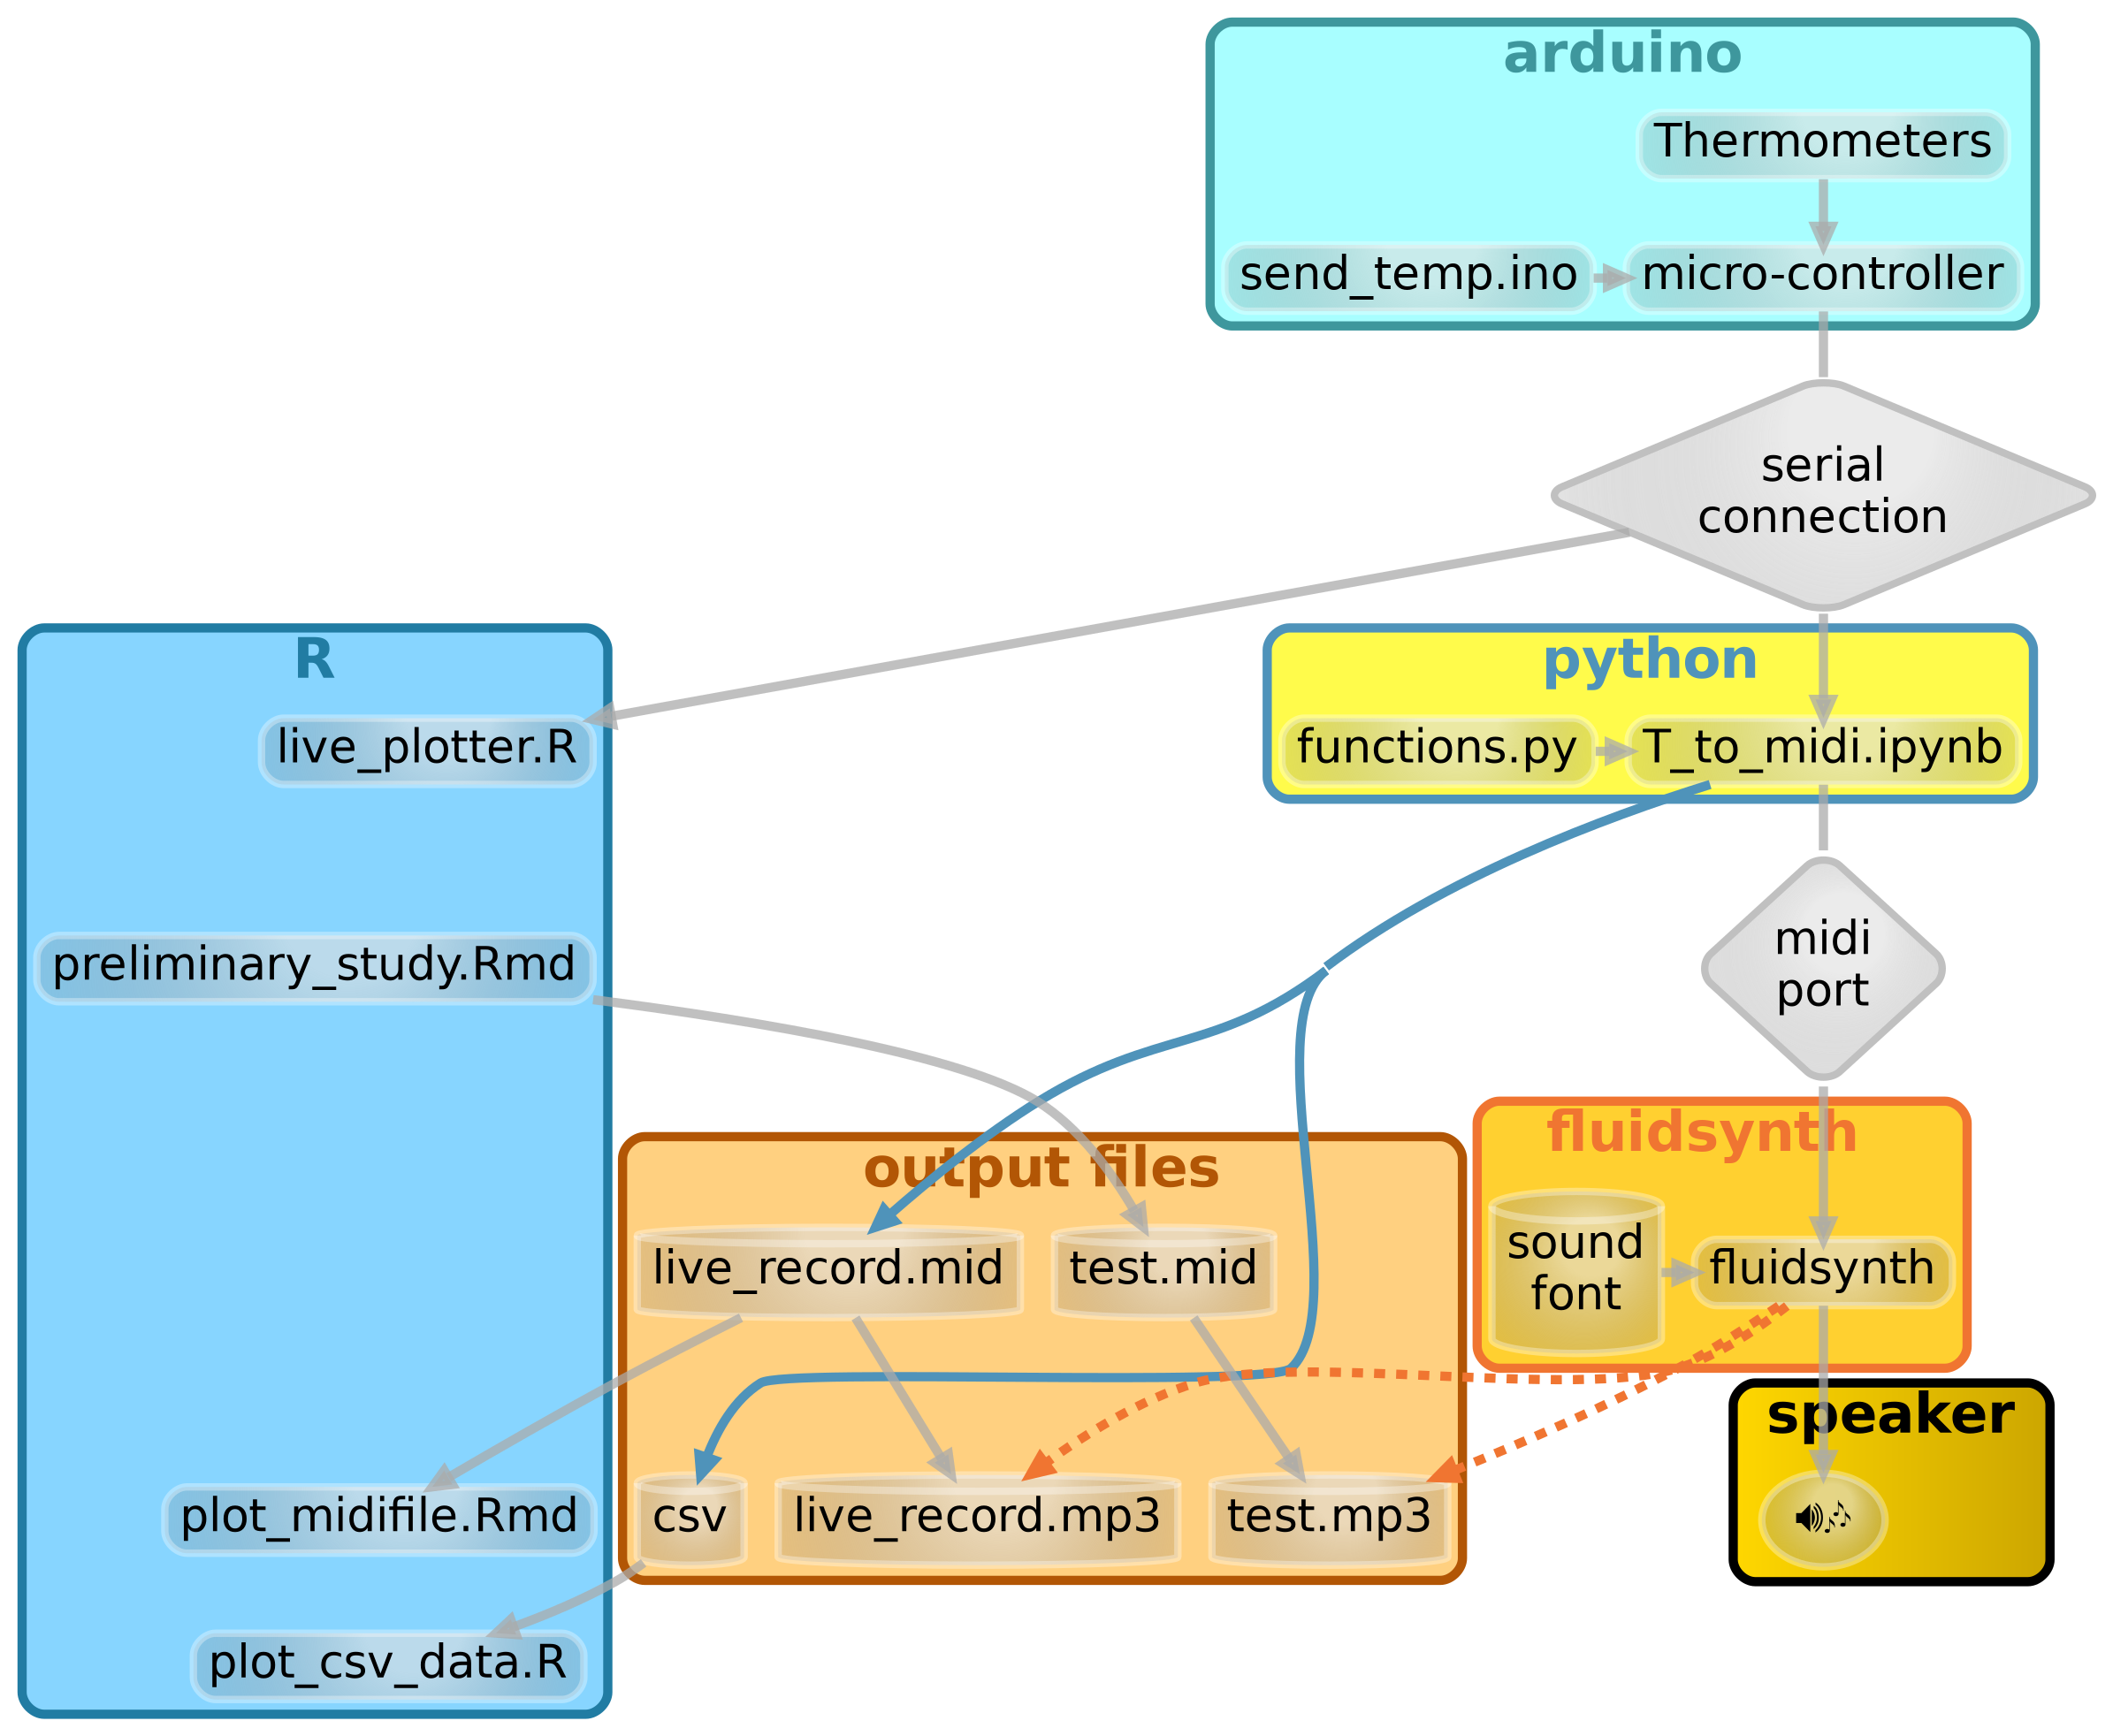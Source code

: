 #  do not edit by hand. This file is auto generated by when knitting work_flow.Rmd.
digraph workflow {
  ranksep=.5;
  graph [
    truecolor=true,
    # the last 2 "00" make it completely transparent here, 
    # thus all that comes before - I don"t care
    bgcolor="#ffffff00",
    fontname = "helvetica",
    #splines=ortho,
    concentrate=true
  ];
  node [
    fontname = "helvetica", 
    style = "rounded,filled,radial", 
    gradientangle=60, 
    fillcolor="#dddddd99:#7777772f", 
    # gradients dont work on observable...:
    # fillcolor="#dddddd99", 
    fontsize=25,
    penwidth=4, 
    color = "#ffffff55",
    
  ];
  edge [
    fontname = "helvetica", 
    penwidth=5, 
    color="#aaaaaabb"
  ];
  penwidth=5;
  style=rounded

  subgraph cluster_arduino {
    label = < <B>arduino</B> >;
    bgcolor = "#a8feff";
    color = "#3e979d";
    fontcolor = "#3e979d";
    fontsize = 30;
    Thermometers -> mc;
    sketch -> mc;
    Thermometers [shape=box];
    sketch [
      label = "send_temp.ino", 
      shape=box, 
      URL="https://gitlab.com/urswilke/chaos_machine_code/-/tree/master/arduino/send_temp/send_temp.ino", 
      tooltip = "arduino sketch to read multiple DS18B20 thermometers and then print the information to the serial connection"
    ];
    {rank=same; mc; sketch}
  }
  sc -> python [
    weight = 100, 
    tooltip = "setup serial connection in arduino",
    URL = "https://gitlab.com/urswilke/chaos_machine_code/-/tree/master/python/T_to_midi.ipynb#Arduino"
  ]

  subgraph cluster_main {
    label = < <B>python</B> >;
    bgcolor = "#fffb4b";
    color = "#4f93ba";
    fontcolor = "#4f93ba";
    fontsize = 30;
    penwidth=5;
    #graph[style=dotted];
    "functions.py" [
      shape=box, 
      tooltip = "functions that are imported in the T_to_midi notebook",
      URL = "https://gitlab.com/urswilke/chaos_machine_code/-/tree/master/python/functions.py"
    ]
    python [
      shape=box, 
      tooltip = "python real-time loop to
* read serial string, extract temperatures
* calculate temperature differences
* translate differences to midi notes according to a specified musical scale
* send the note events to a midi port in real time 
During the loop the data is recorded in lists and when it has finished the data is written to a midi and csv files. ", 
      label = "T_to_midi.ipynb",
      URL = "https://gitlab.com/urswilke/chaos_machine_code/-/tree/master/python/T_to_midi.ipynb"
    ];
    "functions.py" -> python
    mc [
      shape=box, 
      label="micro-controller",
      tooltip="the micro-controller is connected to the PC via USB",
    ];
    {rank = same; "functions.py" python}
  }
  
#  subgraph cluster_main_to_R_connectors {
#    label = "main workflow";


#  }
  subgraph cluster_fluidsynth {
    label = <<B>fluidsynth  </B>>;
    fontsize = 30;
    bgcolor = "#ffd030";
    color = "#f07531";
    fontcolor = "#f07531";
    penwidth=5;
    sf2 [shape = cylinder, label = "sound\nfont"];
    fluidsynth [
      shape=box,
      tooltip = "* Fluidsynth can be easily started via the GUI QSynth.\n* An sf2 soundfont file has to be used.\n* A midi port can be synthesized in real time, or\n* A midi file can be rendered to an audio file."
    ];
    sf2 -> fluidsynth;
    {rank=same; fluidsynth sf2}
  }
  subgraph cluster_output_files {
  label = < <B>output files</B> >;
  fontsize = 30;
  bgcolor = "#ffd080" 
  color = "#b25605" 
  fontcolor = "#b25605" 
  midifile [
    shape = cylinder,
    label = "live_record.mid",
    tooltip = "midi file written by T_to_midi.ipynb",
    URL = "https://gitlab.com/urswilke/chaos_machine_code/-/tree/master/python/recorded_data/"
  ];
  prelim_mp3 [
    label = "test.mp3"
    shape = cylinder;
    tooltip = "resulting mp3 file, when the midifile test.mid is rendered by fluidsynth with the specified soundfont",
    URL = "https://gitlab.com/urswilke/chaos_machine_code/-/tree/master/R/preliminary_study/"
  ];
  mp3 [
    label = "live_record.mp3"
    shape = cylinder;
    tooltip = "resulting mp3 file, when the midifile live_record.mid (written by T_to_midi.ipynb) is rendered by fluidsynth with the specified soundfont"
    URL = "https://gitlab.com/urswilke/chaos_machine_code/-/tree/master/python/recorded_data/"
  ];
  csv [shape = cylinder];
  prelim_audio [
    shape=cylinder, 
    label="test.mid",
    tooltip = "midi file written by preliminary_study.Rmd",
    URL = "https://gitlab.com/urswilke/chaos_machine_code/-/tree/master/R/preliminary_study/"
  ]
  prelim_audio -> prelim_mp3
  midifile -> mp3


  {rank=same;prelim_audio, midifile}
}
python -> csv [color = "#4f93ba"];
python -> midifile [color = "#4f93ba"];
fluidsynth -> mp3 [style = dashed, color = "#f07531"]
fluidsynth -> prelim_mp3 [style = dashed, color = "#f07531"]

  
  mp -> fluidsynth [ weight = 100]
  mc -> sc [
    arrowhead=none, 
    tooltip = "setup serial connection in arduino",
    URL = "https://gitlab.com/urswilke/chaos_machine_code/-/tree/master/arduino/send_temp/send_temp.ino#L24"
  ];
  python -> mp [arrowhead=none, weight = 1000];
  sc [
    label="serial\nconnection", 
    color=grey, 
    shape=diamond,
    tooltip = "The serial string sent from the arduino is of the following format:
ID: 40255662332332138251, T: 24.62; ID: 402552102282332138209, T: 24.12; ID: 402551932392332138119, T: 24.62; ID: 4025514153413227192, T: 24.62; ID: 402552272422332138169, T: 21.75",
    URL = "https://gitlab.com/urswilke/chaos_machine_code/-/tree/master/python/recorded_data/serial_string.txt"
  ];
  mp [
    label = "midi\nport", 
    shape=diamond, 
    color=grey,
    tooltip = "The midi port to fluidsynth is set up by the python code in T_to_midi.ipynb",
    URL = "https://gitlab.com/urswilke/chaos_machine_code/-/tree/master/python/T_to_midi.ipynb#Setup_fluidsynth_connection"
  ];
  #mc -> sc -> python -> mp -> fluidsynth[ style = invis, weight= 10 ];
  fluidsynth -> speakers
  
  subgraph cluster_speaker {
    label = < <B>speaker</B> >;
    fontsize = 30;
    bgcolor="#FFD700:#CCA600";
    # gradients dont work on observable...:
    # bgcolor="#CCA600";
    speakers [label="🔊🎶"];
  }
  

  subgraph cluster_R {
  # https://stackoverflow.com/questions/6824431/placing-clusters-on-the-same-rank-in-graphviz
  label = < <B>R</B> >;
  fontsize = 30;
  bgcolor = "#87d5ff"
  color = "#217ca3"
  fontcolor = "#217ca3"
  newrank=true;
  csv -> "plot_csv_data.R";
  "plot_midifile.Rmd" [
    shape=box, 
    URL = "https://gitlab.com/urswilke/chaos_machine_code/-/tree/master/R/plot_midifile/plot_midifile.md"
    tooltip = "In this document, a piano roll visualization is produced of the midifile written at the end of the python notebook. And I will promote the two packages I wrote:
* The python package [miditapyr](https://github.com/urswilke/miditapyr/) can tabulate midifile data (read in by [mido](github.com/mido/mido)) in dataframes.
* The R package [pyramidi](https://github.com/urswilke/pyramidi/) can transform these dataframes to a wide format that allows for an easy way to plot piano roll plots."
  ]
  "plot_csv_data.R" [
    shape=box, 
    tooltip = "plot the data in the csv files written in python/T_to_midi.ipynb"
    URL = "https://gitlab.com/urswilke/chaos_machine_code/-/tree/master/R/plot_csv_data/plot_csv_data.md"
  ]
  plotter [
    label = "live_plotter.R",
    shape=box, 
    tooltip = "script to plot the serial data in real time",
    URL = "https://gitlab.com/urswilke/chaos_machine_code/-/tree/master/R/live_plotter/live_plotter.R"
  ]
  #&#8226; after the real-time loop, csv, midi and mp3 files are generated<br ALIGN = "LEFT"/>
  prelim [
    shape=box, 
    label="preliminary_study.Rmd", 
    URL="https://gitlab.com/urswilke/chaos_machine_code/-/tree/master/R/preliminary_study/preliminary_study.md"
    tooltip="This is a preliminary study to translate temperature measurements into sound. 
* Fake temperaure curves are generated
* pairwise differences are calculated
* these differnces are mapped to midi notes 
* this information is saved to a midi file
* which is synthesized to an audiofile"
  ];
  #  {rank=same; midifile [group = g3] csv [group = g3] }
  edge[style=invis];
  python -> plotter;
  plotter -> prelim;
  prelim -> "plot_midifile.Rmd";
  "plot_midifile.Rmd" -> "plot_csv_data.R";
  "plot_midifile.Rmd" -> "plot_csv_data.R";
}

{rank=same; python plotter}
#{rank=same; prelim prelim_audio}
sc -> plotter;
midifile -> "plot_midifile.Rmd"
  
prelim -> prelim_audio
edge[style=invis];
midifile -> csv;


  
  # mc -> sc [ weight = 100, style=invis]
  # python -> mp [ weight = 100, style=invis]
  # mp -> fluidsynth [ weight = 100, style=invis]
}